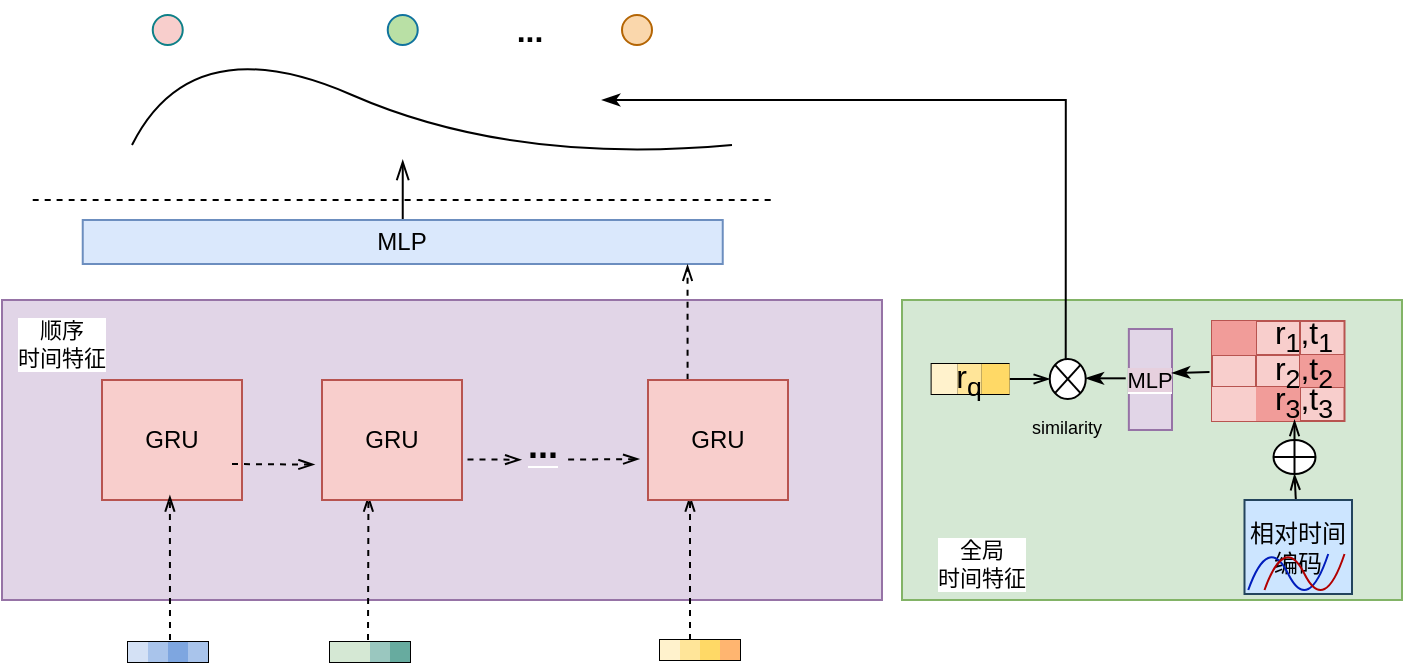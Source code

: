 <mxfile version="24.4.4" type="github">
  <diagram name="第 1 页" id="sSzg4yru0V2jtsQIOEy3">
    <mxGraphModel dx="2327" dy="1680" grid="1" gridSize="10" guides="1" tooltips="1" connect="1" arrows="1" fold="1" page="1" pageScale="1" pageWidth="827" pageHeight="1169" math="1" shadow="0">
      <root>
        <mxCell id="0" />
        <mxCell id="1" parent="0" />
        <mxCell id="cyQuYEc-j8L6qHEdlNLq-74" value="" style="rounded=0;whiteSpace=wrap;html=1;fontFamily=Helvetica;fontSize=11;labelBackgroundColor=default;fillColor=#d5e8d4;strokeColor=#82b366;" parent="1" vertex="1">
          <mxGeometry x="-700" y="-980" width="250" height="150" as="geometry" />
        </mxCell>
        <mxCell id="vXr8q9D6EJ9TZyVOwcwj-150" value="" style="rounded=0;whiteSpace=wrap;html=1;fillColor=#e1d5e7;strokeColor=#9673a6;" parent="1" vertex="1">
          <mxGeometry x="-1150" y="-980" width="440" height="150" as="geometry" />
        </mxCell>
        <mxCell id="vXr8q9D6EJ9TZyVOwcwj-151" value="" style="shape=table;startSize=0;container=1;collapsible=0;childLayout=tableLayout;fontSize=16;fillColor=#f8cecc;strokeColor=#b85450;" parent="1" vertex="1">
          <mxGeometry x="-545" y="-969.5" width="66.25" height="50" as="geometry" />
        </mxCell>
        <mxCell id="vXr8q9D6EJ9TZyVOwcwj-152" value="" style="shape=tableRow;horizontal=0;startSize=0;swimlaneHead=0;swimlaneBody=0;strokeColor=inherit;top=0;left=0;bottom=0;right=0;collapsible=0;dropTarget=0;fillColor=none;points=[[0,0.5],[1,0.5]];portConstraint=eastwest;fontSize=16;" parent="vXr8q9D6EJ9TZyVOwcwj-151" vertex="1">
          <mxGeometry width="66.25" height="17" as="geometry" />
        </mxCell>
        <mxCell id="vXr8q9D6EJ9TZyVOwcwj-153" value="" style="shape=partialRectangle;html=1;whiteSpace=wrap;connectable=0;strokeColor=#b85450;overflow=hidden;fillColor=#F19C99;top=0;left=0;bottom=0;right=0;pointerEvents=1;fontSize=16;" parent="vXr8q9D6EJ9TZyVOwcwj-152" vertex="1">
          <mxGeometry width="22" height="17" as="geometry">
            <mxRectangle width="22" height="17" as="alternateBounds" />
          </mxGeometry>
        </mxCell>
        <mxCell id="vXr8q9D6EJ9TZyVOwcwj-154" value="" style="shape=partialRectangle;html=1;whiteSpace=wrap;connectable=0;strokeColor=inherit;overflow=hidden;fillColor=none;top=0;left=0;bottom=0;right=0;pointerEvents=1;fontSize=16;" parent="vXr8q9D6EJ9TZyVOwcwj-152" vertex="1">
          <mxGeometry x="22" width="22" height="17" as="geometry">
            <mxRectangle width="22" height="17" as="alternateBounds" />
          </mxGeometry>
        </mxCell>
        <mxCell id="vXr8q9D6EJ9TZyVOwcwj-155" value="" style="shape=partialRectangle;html=1;whiteSpace=wrap;connectable=0;strokeColor=inherit;overflow=hidden;fillColor=none;top=0;left=0;bottom=0;right=0;pointerEvents=1;fontSize=16;opacity=40;" parent="vXr8q9D6EJ9TZyVOwcwj-152" vertex="1">
          <mxGeometry x="44" width="22" height="17" as="geometry">
            <mxRectangle width="22" height="17" as="alternateBounds" />
          </mxGeometry>
        </mxCell>
        <mxCell id="vXr8q9D6EJ9TZyVOwcwj-156" value="" style="shape=tableRow;horizontal=0;startSize=0;swimlaneHead=0;swimlaneBody=0;strokeColor=inherit;top=0;left=0;bottom=0;right=0;collapsible=0;dropTarget=0;fillColor=none;points=[[0,0.5],[1,0.5]];portConstraint=eastwest;fontSize=16;" parent="vXr8q9D6EJ9TZyVOwcwj-151" vertex="1">
          <mxGeometry y="17" width="66.25" height="16" as="geometry" />
        </mxCell>
        <mxCell id="vXr8q9D6EJ9TZyVOwcwj-157" value="" style="shape=partialRectangle;html=1;whiteSpace=wrap;connectable=0;strokeColor=inherit;overflow=hidden;fillColor=none;top=0;left=0;bottom=0;right=0;pointerEvents=1;fontSize=16;" parent="vXr8q9D6EJ9TZyVOwcwj-156" vertex="1">
          <mxGeometry width="22" height="16" as="geometry">
            <mxRectangle width="22" height="16" as="alternateBounds" />
          </mxGeometry>
        </mxCell>
        <mxCell id="vXr8q9D6EJ9TZyVOwcwj-158" value="" style="shape=partialRectangle;html=1;whiteSpace=wrap;connectable=0;strokeColor=inherit;overflow=hidden;fillColor=none;top=0;left=0;bottom=0;right=0;pointerEvents=1;fontSize=16;" parent="vXr8q9D6EJ9TZyVOwcwj-156" vertex="1">
          <mxGeometry x="22" width="22" height="16" as="geometry">
            <mxRectangle width="22" height="16" as="alternateBounds" />
          </mxGeometry>
        </mxCell>
        <mxCell id="vXr8q9D6EJ9TZyVOwcwj-159" value="" style="shape=partialRectangle;html=1;whiteSpace=wrap;connectable=0;strokeColor=inherit;overflow=hidden;fillColor=#F19C99;top=0;left=0;bottom=0;right=0;pointerEvents=1;fontSize=16;" parent="vXr8q9D6EJ9TZyVOwcwj-156" vertex="1">
          <mxGeometry x="44" width="22" height="16" as="geometry">
            <mxRectangle width="22" height="16" as="alternateBounds" />
          </mxGeometry>
        </mxCell>
        <mxCell id="vXr8q9D6EJ9TZyVOwcwj-160" value="" style="shape=tableRow;horizontal=0;startSize=0;swimlaneHead=0;swimlaneBody=0;strokeColor=inherit;top=0;left=0;bottom=0;right=0;collapsible=0;dropTarget=0;fillColor=none;points=[[0,0.5],[1,0.5]];portConstraint=eastwest;fontSize=16;" parent="vXr8q9D6EJ9TZyVOwcwj-151" vertex="1">
          <mxGeometry y="33" width="66.25" height="17" as="geometry" />
        </mxCell>
        <mxCell id="vXr8q9D6EJ9TZyVOwcwj-161" value="" style="shape=partialRectangle;html=1;whiteSpace=wrap;connectable=0;strokeColor=inherit;overflow=hidden;fillColor=#F8CECC;top=0;left=0;bottom=0;right=0;pointerEvents=1;fontSize=16;" parent="vXr8q9D6EJ9TZyVOwcwj-160" vertex="1">
          <mxGeometry width="22" height="17" as="geometry">
            <mxRectangle width="22" height="17" as="alternateBounds" />
          </mxGeometry>
        </mxCell>
        <mxCell id="vXr8q9D6EJ9TZyVOwcwj-162" value="" style="shape=partialRectangle;html=1;whiteSpace=wrap;connectable=0;strokeColor=inherit;overflow=hidden;fillColor=#F19C99;top=0;left=0;bottom=0;right=0;pointerEvents=1;fontSize=16;" parent="vXr8q9D6EJ9TZyVOwcwj-160" vertex="1">
          <mxGeometry x="22" width="22" height="17" as="geometry">
            <mxRectangle width="22" height="17" as="alternateBounds" />
          </mxGeometry>
        </mxCell>
        <mxCell id="vXr8q9D6EJ9TZyVOwcwj-163" value="" style="shape=partialRectangle;html=1;whiteSpace=wrap;connectable=0;strokeColor=inherit;overflow=hidden;fillColor=none;top=0;left=0;bottom=0;right=0;pointerEvents=1;fontSize=16;" parent="vXr8q9D6EJ9TZyVOwcwj-160" vertex="1">
          <mxGeometry x="44" width="22" height="17" as="geometry">
            <mxRectangle width="22" height="17" as="alternateBounds" />
          </mxGeometry>
        </mxCell>
        <mxCell id="cyQuYEc-j8L6qHEdlNLq-61" style="edgeStyle=none;rounded=0;orthogonalLoop=1;jettySize=auto;html=1;entryX=0;entryY=0.5;entryDx=0;entryDy=0;strokeColor=default;align=center;verticalAlign=middle;fontFamily=Helvetica;fontSize=11;fontColor=default;labelBackgroundColor=default;endArrow=openThin;endFill=0;" parent="1" source="vXr8q9D6EJ9TZyVOwcwj-164" target="vXr8q9D6EJ9TZyVOwcwj-169" edge="1">
          <mxGeometry relative="1" as="geometry" />
        </mxCell>
        <mxCell id="vXr8q9D6EJ9TZyVOwcwj-164" value="" style="shape=table;startSize=0;container=1;collapsible=0;childLayout=tableLayout;fontSize=16;" parent="1" vertex="1">
          <mxGeometry x="-685.19" y="-948" width="38.5" height="15" as="geometry" />
        </mxCell>
        <mxCell id="vXr8q9D6EJ9TZyVOwcwj-165" value="" style="shape=tableRow;horizontal=0;startSize=0;swimlaneHead=0;swimlaneBody=0;strokeColor=inherit;top=0;left=0;bottom=0;right=0;collapsible=0;dropTarget=0;fillColor=none;points=[[0,0.5],[1,0.5]];portConstraint=eastwest;fontSize=16;" parent="vXr8q9D6EJ9TZyVOwcwj-164" vertex="1">
          <mxGeometry width="38.5" height="15" as="geometry" />
        </mxCell>
        <mxCell id="vXr8q9D6EJ9TZyVOwcwj-166" value="" style="shape=partialRectangle;html=1;whiteSpace=wrap;connectable=0;strokeColor=#d6b656;overflow=hidden;fillColor=#fff2cc;top=0;left=0;bottom=0;right=0;pointerEvents=1;fontSize=16;" parent="vXr8q9D6EJ9TZyVOwcwj-165" vertex="1">
          <mxGeometry width="13" height="15" as="geometry">
            <mxRectangle width="13" height="15" as="alternateBounds" />
          </mxGeometry>
        </mxCell>
        <mxCell id="vXr8q9D6EJ9TZyVOwcwj-167" value="" style="shape=partialRectangle;html=1;whiteSpace=wrap;connectable=0;strokeColor=#d6b656;overflow=hidden;fillColor=#FFE599;top=0;left=0;bottom=0;right=0;pointerEvents=1;fontSize=16;" parent="vXr8q9D6EJ9TZyVOwcwj-165" vertex="1">
          <mxGeometry x="13" width="12" height="15" as="geometry">
            <mxRectangle width="12" height="15" as="alternateBounds" />
          </mxGeometry>
        </mxCell>
        <mxCell id="vXr8q9D6EJ9TZyVOwcwj-168" value="" style="shape=partialRectangle;html=1;whiteSpace=wrap;connectable=0;strokeColor=#d6b656;overflow=hidden;fillColor=#FFD966;top=0;left=0;bottom=0;right=0;pointerEvents=1;fontSize=16;" parent="vXr8q9D6EJ9TZyVOwcwj-165" vertex="1">
          <mxGeometry x="25" width="14" height="15" as="geometry">
            <mxRectangle width="14" height="15" as="alternateBounds" />
          </mxGeometry>
        </mxCell>
        <mxCell id="vXr8q9D6EJ9TZyVOwcwj-169" value="" style="shape=sumEllipse;perimeter=ellipsePerimeter;whiteSpace=wrap;html=1;backgroundOutline=1;" parent="1" vertex="1">
          <mxGeometry x="-626.13" y="-950.5" width="18" height="20" as="geometry" />
        </mxCell>
        <mxCell id="vXr8q9D6EJ9TZyVOwcwj-171" value="r&lt;sub&gt;1&lt;/sub&gt;,t&lt;sub&gt;1&lt;/sub&gt;" style="text;html=1;align=center;verticalAlign=middle;whiteSpace=wrap;rounded=0;fontSize=16;" parent="1" vertex="1">
          <mxGeometry x="-523.75" y="-976.5" width="50" height="28.5" as="geometry" />
        </mxCell>
        <mxCell id="vXr8q9D6EJ9TZyVOwcwj-172" value="r&lt;sub&gt;2&lt;/sub&gt;,t&lt;sub&gt;2&lt;/sub&gt;" style="text;html=1;align=center;verticalAlign=middle;whiteSpace=wrap;rounded=0;fontSize=16;" parent="1" vertex="1">
          <mxGeometry x="-528.75" y="-959.5" width="60" height="30" as="geometry" />
        </mxCell>
        <mxCell id="vXr8q9D6EJ9TZyVOwcwj-173" value="r&lt;sub&gt;3&lt;/sub&gt;,t&lt;sub&gt;3&lt;/sub&gt;" style="text;html=1;align=center;verticalAlign=middle;whiteSpace=wrap;rounded=0;fontSize=16;" parent="1" vertex="1">
          <mxGeometry x="-528.75" y="-944.5" width="60" height="30" as="geometry" />
        </mxCell>
        <mxCell id="vXr8q9D6EJ9TZyVOwcwj-174" value="r&lt;sub&gt;q&lt;/sub&gt;" style="text;html=1;align=center;verticalAlign=middle;whiteSpace=wrap;rounded=0;fontSize=16;" parent="1" vertex="1">
          <mxGeometry x="-690.0" y="-951.37" width="46.56" height="21.75" as="geometry" />
        </mxCell>
        <mxCell id="vXr8q9D6EJ9TZyVOwcwj-182" value="" style="endArrow=none;html=1;rounded=0;fontSize=12;startSize=8;endSize=8;curved=1;" parent="1" edge="1">
          <mxGeometry width="50" height="50" relative="1" as="geometry">
            <mxPoint x="-1085.0" y="-1057.5" as="sourcePoint" />
            <mxPoint x="-785" y="-1057.5" as="targetPoint" />
            <Array as="points">
              <mxPoint x="-1055.0" y="-1117.5" />
              <mxPoint x="-895" y="-1047.5" />
            </Array>
          </mxGeometry>
        </mxCell>
        <mxCell id="vXr8q9D6EJ9TZyVOwcwj-183" value="" style="endArrow=none;dashed=1;html=1;rounded=0;fontSize=12;startSize=8;endSize=8;curved=1;" parent="1" edge="1">
          <mxGeometry width="50" height="50" relative="1" as="geometry">
            <mxPoint x="-1134.63" y="-1030" as="sourcePoint" />
            <mxPoint x="-764.63" y="-1030" as="targetPoint" />
          </mxGeometry>
        </mxCell>
        <mxCell id="vXr8q9D6EJ9TZyVOwcwj-185" style="edgeStyle=none;curved=1;rounded=0;orthogonalLoop=1;jettySize=auto;html=1;exitX=1;exitY=0.25;exitDx=0;exitDy=0;fontSize=12;startSize=8;endSize=8;" parent="1" source="vXr8q9D6EJ9TZyVOwcwj-174" target="vXr8q9D6EJ9TZyVOwcwj-174" edge="1">
          <mxGeometry relative="1" as="geometry" />
        </mxCell>
        <mxCell id="vXr8q9D6EJ9TZyVOwcwj-187" value="" style="ellipse;whiteSpace=wrap;html=1;aspect=fixed;fillColor=#B9E0A5;strokeColor=#10739e;" parent="1" vertex="1">
          <mxGeometry x="-957.13" y="-1122.5" width="15" height="15" as="geometry" />
        </mxCell>
        <mxCell id="vXr8q9D6EJ9TZyVOwcwj-188" value="" style="ellipse;whiteSpace=wrap;html=1;aspect=fixed;fillColor=#fad7ac;strokeColor=#b46504;" parent="1" vertex="1">
          <mxGeometry x="-840.0" y="-1122.5" width="15" height="15" as="geometry" />
        </mxCell>
        <mxCell id="vXr8q9D6EJ9TZyVOwcwj-189" value="" style="ellipse;whiteSpace=wrap;html=1;aspect=fixed;fillColor=#F8CECC;strokeColor=#0e8088;" parent="1" vertex="1">
          <mxGeometry x="-1074.63" y="-1122.5" width="15" height="15" as="geometry" />
        </mxCell>
        <mxCell id="vXr8q9D6EJ9TZyVOwcwj-190" value="&lt;b&gt;...&lt;/b&gt;" style="text;html=1;align=center;verticalAlign=middle;whiteSpace=wrap;rounded=0;fontSize=16;" parent="1" vertex="1">
          <mxGeometry x="-916.25" y="-1130" width="60" height="30" as="geometry" />
        </mxCell>
        <mxCell id="RTiGZcTnpkVW3s7zyBWC-2" value="GRU" style="rounded=0;whiteSpace=wrap;html=1;fillColor=#f8cecc;strokeColor=#b85450;" parent="1" vertex="1">
          <mxGeometry x="-1100" y="-940" width="70" height="60" as="geometry" />
        </mxCell>
        <mxCell id="RTiGZcTnpkVW3s7zyBWC-6" value="" style="endArrow=openThin;dashed=1;html=1;rounded=0;endFill=0;" parent="1" edge="1">
          <mxGeometry width="50" height="50" relative="1" as="geometry">
            <mxPoint x="-1066" y="-810" as="sourcePoint" />
            <mxPoint x="-1066.05" y="-882.25" as="targetPoint" />
          </mxGeometry>
        </mxCell>
        <mxCell id="RTiGZcTnpkVW3s7zyBWC-7" value="" style="endArrow=openThin;dashed=1;html=1;rounded=0;endFill=0;" parent="1" edge="1">
          <mxGeometry width="50" height="50" relative="1" as="geometry">
            <mxPoint x="-967" y="-810" as="sourcePoint" />
            <mxPoint x="-966.78" y="-882.25" as="targetPoint" />
          </mxGeometry>
        </mxCell>
        <mxCell id="RTiGZcTnpkVW3s7zyBWC-8" value="" style="endArrow=openThin;dashed=1;html=1;rounded=0;endFill=0;entryX=0.5;entryY=1;entryDx=0;entryDy=0;" parent="1" edge="1">
          <mxGeometry width="50" height="50" relative="1" as="geometry">
            <mxPoint x="-806" y="-810" as="sourcePoint" />
            <mxPoint x="-806.0" y="-882.25" as="targetPoint" />
          </mxGeometry>
        </mxCell>
        <mxCell id="RTiGZcTnpkVW3s7zyBWC-10" value="" style="endArrow=openThin;dashed=1;html=1;rounded=0;endFill=0;exitX=1.008;exitY=0.411;exitDx=0;exitDy=0;exitPerimeter=0;" parent="1" edge="1">
          <mxGeometry width="50" height="50" relative="1" as="geometry">
            <mxPoint x="-941.25" y="-900.436" as="sourcePoint" />
            <mxPoint x="-890.4" y="-900.14" as="targetPoint" />
          </mxGeometry>
        </mxCell>
        <mxCell id="RTiGZcTnpkVW3s7zyBWC-16" value="&lt;b&gt;&lt;font style=&quot;font-size: 18px; background-color: rgb(225, 213, 231);&quot;&gt;...&lt;/font&gt;&lt;/b&gt;" style="text;html=1;align=center;verticalAlign=middle;resizable=0;points=[];autosize=1;strokeColor=none;fillColor=none;fontFamily=Helvetica;fontSize=11;fontColor=default;labelBackgroundColor=default;" parent="1" vertex="1">
          <mxGeometry x="-900" y="-927.5" width="40" height="40" as="geometry" />
        </mxCell>
        <mxCell id="dOlLReOlWhgtIFspAYVA-2" style="edgeStyle=none;curved=1;rounded=0;orthogonalLoop=1;jettySize=auto;html=1;fontSize=12;startSize=8;endSize=8;endArrow=openThin;endFill=0;" edge="1" parent="1" source="RTiGZcTnpkVW3s7zyBWC-18">
          <mxGeometry relative="1" as="geometry">
            <mxPoint x="-949.63" y="-1050" as="targetPoint" />
          </mxGeometry>
        </mxCell>
        <mxCell id="RTiGZcTnpkVW3s7zyBWC-18" value="MLP" style="rounded=0;whiteSpace=wrap;html=1;fillColor=#dae8fc;strokeColor=#6c8ebf;" parent="1" vertex="1">
          <mxGeometry x="-1109.63" y="-1020" width="320" height="22" as="geometry" />
        </mxCell>
        <mxCell id="cyQuYEc-j8L6qHEdlNLq-36" value="&lt;span style=&quot;background-color: rgb(230, 208, 222);&quot;&gt;MLP&lt;/span&gt;" style="rounded=0;whiteSpace=wrap;html=1;fontFamily=Helvetica;fontSize=11;labelBackgroundColor=default;fillColor=#e1d5e7;strokeColor=#9673a6;" parent="1" vertex="1">
          <mxGeometry x="-586.57" y="-965.5" width="21.57" height="50.5" as="geometry" />
        </mxCell>
        <mxCell id="cyQuYEc-j8L6qHEdlNLq-113" style="edgeStyle=none;rounded=0;orthogonalLoop=1;jettySize=auto;html=1;entryX=0.5;entryY=1;entryDx=0;entryDy=0;strokeColor=default;align=center;verticalAlign=middle;fontFamily=Helvetica;fontSize=11;fontColor=default;labelBackgroundColor=default;endArrow=openThin;endFill=0;" parent="1" source="cyQuYEc-j8L6qHEdlNLq-41" target="cyQuYEc-j8L6qHEdlNLq-65" edge="1">
          <mxGeometry relative="1" as="geometry" />
        </mxCell>
        <mxCell id="cyQuYEc-j8L6qHEdlNLq-41" value="相对时间&lt;span style=&quot;background-color: initial;&quot;&gt;编码&lt;/span&gt;" style="rounded=1;whiteSpace=wrap;html=1;arcSize=0;fillColor=#CCE5FF;strokeColor=#23445d;" parent="1" vertex="1">
          <mxGeometry x="-528.75" y="-880" width="53.75" height="47" as="geometry" />
        </mxCell>
        <mxCell id="cyQuYEc-j8L6qHEdlNLq-49" value="" style="edgeStyle=none;rounded=0;orthogonalLoop=1;jettySize=auto;html=1;strokeColor=#000000;align=center;verticalAlign=middle;fontFamily=Helvetica;fontSize=11;fontColor=default;labelBackgroundColor=default;endArrow=classicThin;endFill=1;exitX=0;exitY=0.5;exitDx=0;exitDy=0;" parent="1" edge="1">
          <mxGeometry relative="1" as="geometry">
            <mxPoint x="-546.25" y="-944" as="sourcePoint" />
            <mxPoint x="-565" y="-943.5" as="targetPoint" />
          </mxGeometry>
        </mxCell>
        <mxCell id="cyQuYEc-j8L6qHEdlNLq-50" style="edgeStyle=none;rounded=0;orthogonalLoop=1;jettySize=auto;html=1;exitX=0.25;exitY=0;exitDx=0;exitDy=0;strokeColor=default;align=center;verticalAlign=middle;fontFamily=Helvetica;fontSize=11;fontColor=default;labelBackgroundColor=default;endArrow=openThin;endFill=0;" parent="1" source="cyQuYEc-j8L6qHEdlNLq-36" target="cyQuYEc-j8L6qHEdlNLq-36" edge="1">
          <mxGeometry relative="1" as="geometry" />
        </mxCell>
        <mxCell id="cyQuYEc-j8L6qHEdlNLq-60" value="" style="edgeStyle=none;rounded=0;orthogonalLoop=1;jettySize=auto;html=1;strokeColor=#000000;align=center;verticalAlign=middle;fontFamily=Helvetica;fontSize=11;fontColor=default;labelBackgroundColor=default;endArrow=classicThin;endFill=1;exitX=0;exitY=0.5;exitDx=0;exitDy=0;" parent="1" edge="1">
          <mxGeometry relative="1" as="geometry">
            <mxPoint x="-588.13" y="-940.84" as="sourcePoint" />
            <mxPoint x="-608.13" y="-940.84" as="targetPoint" />
          </mxGeometry>
        </mxCell>
        <mxCell id="cyQuYEc-j8L6qHEdlNLq-62" value="" style="endArrow=none;html=1;rounded=0;fontSize=12;startSize=8;endSize=8;curved=1;strokeColor=#001DBC;fillColor=#0050ef;" parent="1" edge="1">
          <mxGeometry width="50" height="50" relative="1" as="geometry">
            <mxPoint x="-526.88" y="-835" as="sourcePoint" />
            <mxPoint x="-486.88" y="-853" as="targetPoint" />
            <Array as="points">
              <mxPoint x="-516.88" y="-863" />
              <mxPoint x="-496.88" y="-823" />
            </Array>
          </mxGeometry>
        </mxCell>
        <mxCell id="cyQuYEc-j8L6qHEdlNLq-65" value="" style="shape=orEllipse;perimeter=ellipsePerimeter;whiteSpace=wrap;html=1;backgroundOutline=1;fontFamily=Helvetica;fontSize=11;fontColor=default;labelBackgroundColor=default;" parent="1" vertex="1">
          <mxGeometry x="-514.25" y="-910" width="21" height="17" as="geometry" />
        </mxCell>
        <mxCell id="cyQuYEc-j8L6qHEdlNLq-69" value="" style="endArrow=none;html=1;rounded=0;fontSize=12;startSize=8;endSize=8;curved=1;strokeColor=#B20000;fillColor=#e51400;" parent="1" edge="1">
          <mxGeometry width="50" height="50" relative="1" as="geometry">
            <mxPoint x="-518.75" y="-835" as="sourcePoint" />
            <mxPoint x="-478.75" y="-853" as="targetPoint" />
            <Array as="points">
              <mxPoint x="-508.75" y="-863" />
              <mxPoint x="-488.75" y="-823" />
            </Array>
          </mxGeometry>
        </mxCell>
        <mxCell id="cyQuYEc-j8L6qHEdlNLq-71" value="" style="edgeStyle=orthogonalEdgeStyle;rounded=0;orthogonalLoop=1;jettySize=auto;html=1;strokeColor=#000000;align=center;verticalAlign=middle;fontFamily=Helvetica;fontSize=11;fontColor=default;labelBackgroundColor=default;endArrow=classicThin;endFill=1;" parent="1" edge="1">
          <mxGeometry relative="1" as="geometry">
            <mxPoint x="-618.14" y="-950" as="sourcePoint" />
            <mxPoint x="-850" y="-1080" as="targetPoint" />
            <Array as="points">
              <mxPoint x="-618" y="-1080" />
              <mxPoint x="-835" y="-1080" />
            </Array>
          </mxGeometry>
        </mxCell>
        <mxCell id="cyQuYEc-j8L6qHEdlNLq-73" value="顺序&lt;div&gt;时间特征&lt;/div&gt;" style="text;html=1;align=center;verticalAlign=middle;whiteSpace=wrap;rounded=0;fontFamily=Helvetica;fontSize=11;fontColor=default;labelBackgroundColor=default;" parent="1" vertex="1">
          <mxGeometry x="-1150" y="-980" width="60" height="43.5" as="geometry" />
        </mxCell>
        <mxCell id="cyQuYEc-j8L6qHEdlNLq-75" value="全局&lt;div&gt;时间特征&lt;/div&gt;" style="text;html=1;align=center;verticalAlign=middle;whiteSpace=wrap;rounded=0;fontFamily=Helvetica;fontSize=11;fontColor=default;labelBackgroundColor=default;" parent="1" vertex="1">
          <mxGeometry x="-690" y="-863" width="60" height="30" as="geometry" />
        </mxCell>
        <mxCell id="cyQuYEc-j8L6qHEdlNLq-114" style="edgeStyle=none;rounded=0;orthogonalLoop=1;jettySize=auto;html=1;entryX=0.417;entryY=0.817;entryDx=0;entryDy=0;entryPerimeter=0;strokeColor=default;align=center;verticalAlign=middle;fontFamily=Helvetica;fontSize=11;fontColor=default;labelBackgroundColor=default;endArrow=openThin;endFill=0;" parent="1" source="cyQuYEc-j8L6qHEdlNLq-65" target="vXr8q9D6EJ9TZyVOwcwj-173" edge="1">
          <mxGeometry relative="1" as="geometry" />
        </mxCell>
        <mxCell id="cyQuYEc-j8L6qHEdlNLq-120" value="" style="endArrow=openThin;dashed=1;html=1;rounded=0;endFill=0;" parent="1" edge="1">
          <mxGeometry width="50" height="50" relative="1" as="geometry">
            <mxPoint x="-1035" y="-898" as="sourcePoint" />
            <mxPoint x="-993.75" y="-897.704" as="targetPoint" />
          </mxGeometry>
        </mxCell>
        <mxCell id="cyQuYEc-j8L6qHEdlNLq-121" value="" style="endArrow=openThin;dashed=1;html=1;rounded=0;endFill=0;" parent="1" edge="1">
          <mxGeometry width="50" height="50" relative="1" as="geometry">
            <mxPoint x="-866.94" y="-900.23" as="sourcePoint" />
            <mxPoint x="-831.4" y="-900.434" as="targetPoint" />
          </mxGeometry>
        </mxCell>
        <mxCell id="cyQuYEc-j8L6qHEdlNLq-122" value="" style="endArrow=openThin;dashed=1;html=1;rounded=0;endFill=0;exitX=0.61;exitY=0.017;exitDx=0;exitDy=0;entryX=0.945;entryY=1.018;entryDx=0;entryDy=0;entryPerimeter=0;exitPerimeter=0;edgeStyle=orthogonalEdgeStyle;" parent="1" target="RTiGZcTnpkVW3s7zyBWC-18" edge="1">
          <mxGeometry width="50" height="50" relative="1" as="geometry">
            <mxPoint x="-800.5" y="-922.799" as="sourcePoint" />
            <mxPoint x="-719.15" y="-959.704" as="targetPoint" />
            <Array as="points">
              <mxPoint x="-807" y="-923" />
            </Array>
          </mxGeometry>
        </mxCell>
        <mxCell id="u76cb6Os-tU85eXCcmFj-1" value="" style="shape=tableRow;horizontal=0;startSize=0;swimlaneHead=0;swimlaneBody=0;strokeColor=inherit;top=0;left=0;bottom=0;right=0;collapsible=0;dropTarget=0;fillColor=none;points=[[0,0.5],[1,0.5]];portConstraint=eastwest;fontSize=16;" parent="1" vertex="1">
          <mxGeometry x="-1085" y="-810" width="40" height="10" as="geometry" />
        </mxCell>
        <mxCell id="u76cb6Os-tU85eXCcmFj-6" value="" style="shape=table;startSize=0;container=1;collapsible=0;childLayout=tableLayout;fontSize=16;" parent="1" vertex="1">
          <mxGeometry x="-986" y="-809" width="40" height="10" as="geometry" />
        </mxCell>
        <mxCell id="u76cb6Os-tU85eXCcmFj-7" value="" style="shape=tableRow;horizontal=0;startSize=0;swimlaneHead=0;swimlaneBody=0;strokeColor=inherit;top=0;left=0;bottom=0;right=0;collapsible=0;dropTarget=0;fillColor=none;points=[[0,0.5],[1,0.5]];portConstraint=eastwest;fontSize=16;" parent="u76cb6Os-tU85eXCcmFj-6" vertex="1">
          <mxGeometry width="40" height="10" as="geometry" />
        </mxCell>
        <mxCell id="u76cb6Os-tU85eXCcmFj-8" value="" style="shape=partialRectangle;html=1;whiteSpace=wrap;connectable=0;strokeColor=#d6b656;overflow=hidden;fillColor=#D5E8D4;top=0;left=0;bottom=0;right=0;pointerEvents=1;fontSize=16;" parent="u76cb6Os-tU85eXCcmFj-7" vertex="1">
          <mxGeometry width="10" height="10" as="geometry">
            <mxRectangle width="10" height="10" as="alternateBounds" />
          </mxGeometry>
        </mxCell>
        <mxCell id="u76cb6Os-tU85eXCcmFj-9" value="" style="shape=partialRectangle;html=1;whiteSpace=wrap;connectable=0;strokeColor=#d6b656;overflow=hidden;fillColor=#D5E8D4;top=0;left=0;bottom=0;right=0;pointerEvents=1;fontSize=16;" parent="u76cb6Os-tU85eXCcmFj-7" vertex="1">
          <mxGeometry x="10" width="10" height="10" as="geometry">
            <mxRectangle width="10" height="10" as="alternateBounds" />
          </mxGeometry>
        </mxCell>
        <mxCell id="u76cb6Os-tU85eXCcmFj-10" value="" style="shape=partialRectangle;html=1;whiteSpace=wrap;connectable=0;strokeColor=#d6b656;overflow=hidden;fillColor=#9AC7BF;top=0;left=0;bottom=0;right=0;pointerEvents=1;fontSize=16;" parent="u76cb6Os-tU85eXCcmFj-7" vertex="1">
          <mxGeometry x="20" width="10" height="10" as="geometry">
            <mxRectangle width="10" height="10" as="alternateBounds" />
          </mxGeometry>
        </mxCell>
        <mxCell id="u76cb6Os-tU85eXCcmFj-11" style="shape=partialRectangle;html=1;whiteSpace=wrap;connectable=0;strokeColor=#333300;overflow=hidden;fillColor=#67AB9F;top=0;left=0;bottom=0;right=0;pointerEvents=1;fontSize=16;" parent="u76cb6Os-tU85eXCcmFj-7" vertex="1">
          <mxGeometry x="30" width="10" height="10" as="geometry">
            <mxRectangle width="10" height="10" as="alternateBounds" />
          </mxGeometry>
        </mxCell>
        <mxCell id="u76cb6Os-tU85eXCcmFj-12" value="" style="shape=table;startSize=0;container=1;collapsible=0;childLayout=tableLayout;fontSize=16;" parent="1" vertex="1">
          <mxGeometry x="-821" y="-810" width="40" height="10" as="geometry" />
        </mxCell>
        <mxCell id="u76cb6Os-tU85eXCcmFj-13" value="" style="shape=tableRow;horizontal=0;startSize=0;swimlaneHead=0;swimlaneBody=0;strokeColor=inherit;top=0;left=0;bottom=0;right=0;collapsible=0;dropTarget=0;fillColor=none;points=[[0,0.5],[1,0.5]];portConstraint=eastwest;fontSize=16;" parent="u76cb6Os-tU85eXCcmFj-12" vertex="1">
          <mxGeometry width="40" height="10" as="geometry" />
        </mxCell>
        <mxCell id="u76cb6Os-tU85eXCcmFj-14" value="" style="shape=partialRectangle;html=1;whiteSpace=wrap;connectable=0;strokeColor=#d6b656;overflow=hidden;fillColor=#FFF2CC;top=0;left=0;bottom=0;right=0;pointerEvents=1;fontSize=16;" parent="u76cb6Os-tU85eXCcmFj-13" vertex="1">
          <mxGeometry width="10" height="10" as="geometry">
            <mxRectangle width="10" height="10" as="alternateBounds" />
          </mxGeometry>
        </mxCell>
        <mxCell id="u76cb6Os-tU85eXCcmFj-15" value="" style="shape=partialRectangle;html=1;whiteSpace=wrap;connectable=0;strokeColor=#d6b656;overflow=hidden;fillColor=#FFE599;top=0;left=0;bottom=0;right=0;pointerEvents=1;fontSize=16;" parent="u76cb6Os-tU85eXCcmFj-13" vertex="1">
          <mxGeometry x="10" width="10" height="10" as="geometry">
            <mxRectangle width="10" height="10" as="alternateBounds" />
          </mxGeometry>
        </mxCell>
        <mxCell id="u76cb6Os-tU85eXCcmFj-16" value="" style="shape=partialRectangle;html=1;whiteSpace=wrap;connectable=0;strokeColor=#d6b656;overflow=hidden;fillColor=#FFD966;top=0;left=0;bottom=0;right=0;pointerEvents=1;fontSize=16;" parent="u76cb6Os-tU85eXCcmFj-13" vertex="1">
          <mxGeometry x="20" width="10" height="10" as="geometry">
            <mxRectangle width="10" height="10" as="alternateBounds" />
          </mxGeometry>
        </mxCell>
        <mxCell id="u76cb6Os-tU85eXCcmFj-17" style="shape=partialRectangle;html=1;whiteSpace=wrap;connectable=0;strokeColor=#333300;overflow=hidden;fillColor=#FFB570;top=0;left=0;bottom=0;right=0;pointerEvents=1;fontSize=16;" parent="u76cb6Os-tU85eXCcmFj-13" vertex="1">
          <mxGeometry x="30" width="10" height="10" as="geometry">
            <mxRectangle width="10" height="10" as="alternateBounds" />
          </mxGeometry>
        </mxCell>
        <mxCell id="dOlLReOlWhgtIFspAYVA-1" value="&lt;font style=&quot;font-size: 9px;&quot;&gt;similarity&lt;/font&gt;" style="text;html=1;align=center;verticalAlign=middle;whiteSpace=wrap;rounded=0;fontSize=16;" vertex="1" parent="1">
          <mxGeometry x="-640.63" y="-927.5" width="47" height="17" as="geometry" />
        </mxCell>
        <mxCell id="dOlLReOlWhgtIFspAYVA-3" value="GRU" style="rounded=0;whiteSpace=wrap;html=1;fillColor=#f8cecc;strokeColor=#b85450;" vertex="1" parent="1">
          <mxGeometry x="-990" y="-940" width="70" height="60" as="geometry" />
        </mxCell>
        <mxCell id="dOlLReOlWhgtIFspAYVA-4" value="GRU" style="rounded=0;whiteSpace=wrap;html=1;fillColor=#f8cecc;strokeColor=#b85450;" vertex="1" parent="1">
          <mxGeometry x="-827" y="-940" width="70" height="60" as="geometry" />
        </mxCell>
        <mxCell id="dOlLReOlWhgtIFspAYVA-6" value="" style="shape=table;startSize=0;container=1;collapsible=0;childLayout=tableLayout;fontSize=16;" vertex="1" parent="1">
          <mxGeometry x="-1087" y="-809" width="40" height="10" as="geometry" />
        </mxCell>
        <mxCell id="dOlLReOlWhgtIFspAYVA-7" value="" style="shape=tableRow;horizontal=0;startSize=0;swimlaneHead=0;swimlaneBody=0;strokeColor=inherit;top=0;left=0;bottom=0;right=0;collapsible=0;dropTarget=0;fillColor=none;points=[[0,0.5],[1,0.5]];portConstraint=eastwest;fontSize=16;" vertex="1" parent="dOlLReOlWhgtIFspAYVA-6">
          <mxGeometry width="40" height="10" as="geometry" />
        </mxCell>
        <mxCell id="dOlLReOlWhgtIFspAYVA-8" value="" style="shape=partialRectangle;html=1;whiteSpace=wrap;connectable=0;strokeColor=#d6b656;overflow=hidden;fillColor=#D4E1F5;top=0;left=0;bottom=0;right=0;pointerEvents=1;fontSize=16;" vertex="1" parent="dOlLReOlWhgtIFspAYVA-7">
          <mxGeometry width="10" height="10" as="geometry">
            <mxRectangle width="10" height="10" as="alternateBounds" />
          </mxGeometry>
        </mxCell>
        <mxCell id="dOlLReOlWhgtIFspAYVA-9" value="" style="shape=partialRectangle;html=1;whiteSpace=wrap;connectable=0;strokeColor=#d6b656;overflow=hidden;fillColor=#A9C4EB;top=0;left=0;bottom=0;right=0;pointerEvents=1;fontSize=16;" vertex="1" parent="dOlLReOlWhgtIFspAYVA-7">
          <mxGeometry x="10" width="10" height="10" as="geometry">
            <mxRectangle width="10" height="10" as="alternateBounds" />
          </mxGeometry>
        </mxCell>
        <mxCell id="dOlLReOlWhgtIFspAYVA-10" value="" style="shape=partialRectangle;html=1;whiteSpace=wrap;connectable=0;strokeColor=#d6b656;overflow=hidden;fillColor=#7EA6E0;top=0;left=0;bottom=0;right=0;pointerEvents=1;fontSize=16;" vertex="1" parent="dOlLReOlWhgtIFspAYVA-7">
          <mxGeometry x="20" width="10" height="10" as="geometry">
            <mxRectangle width="10" height="10" as="alternateBounds" />
          </mxGeometry>
        </mxCell>
        <mxCell id="dOlLReOlWhgtIFspAYVA-11" style="shape=partialRectangle;html=1;whiteSpace=wrap;connectable=0;strokeColor=#333300;overflow=hidden;fillColor=#A9C4EB;top=0;left=0;bottom=0;right=0;pointerEvents=1;fontSize=16;" vertex="1" parent="dOlLReOlWhgtIFspAYVA-7">
          <mxGeometry x="30" width="10" height="10" as="geometry">
            <mxRectangle width="10" height="10" as="alternateBounds" />
          </mxGeometry>
        </mxCell>
      </root>
    </mxGraphModel>
  </diagram>
</mxfile>
